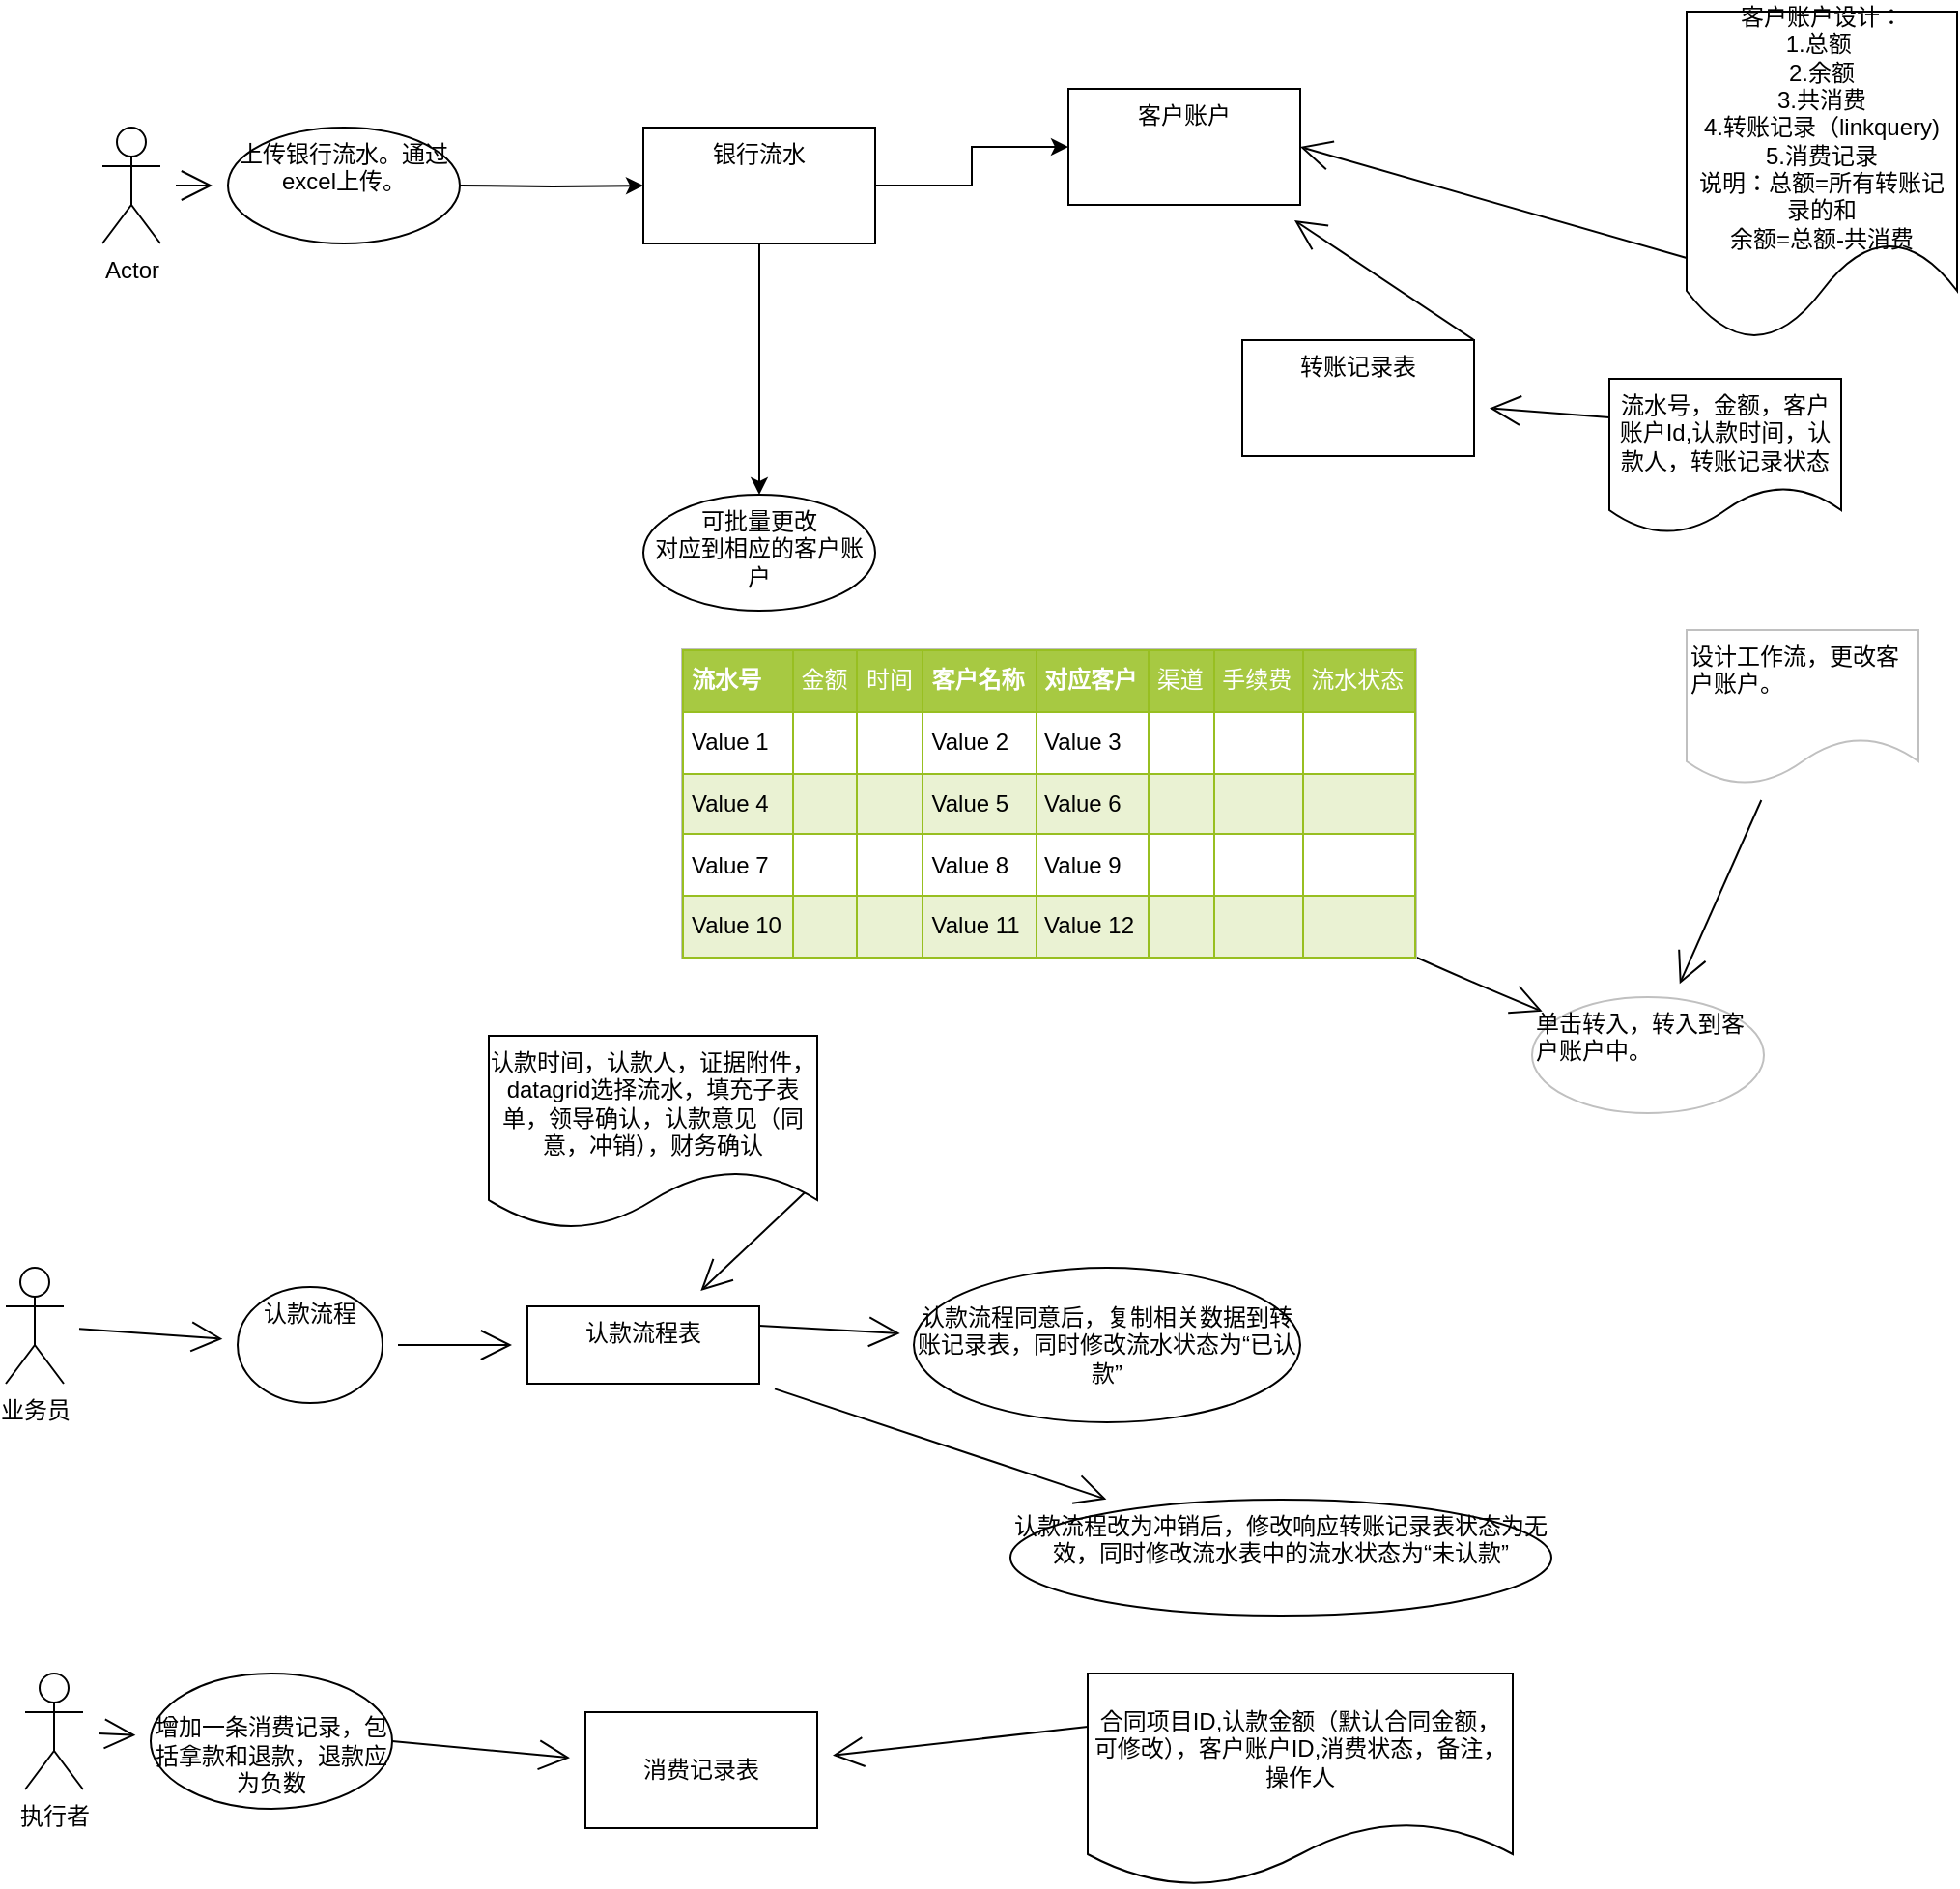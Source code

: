 <mxfile version="15.3.3" type="github">
  <diagram id="i9z5DV8Quiy5ul4YF9sL" name="Page-1">
    <mxGraphModel dx="1221" dy="681" grid="1" gridSize="10" guides="1" tooltips="1" connect="1" arrows="1" fold="1" page="1" pageScale="1" pageWidth="827" pageHeight="1169" math="0" shadow="0">
      <root>
        <mxCell id="0" />
        <mxCell id="1" parent="0" />
        <mxCell id="20aYLW1WKIlqMCxb5FEP-12" value="" style="edgeStyle=none;curved=1;rounded=0;orthogonalLoop=1;jettySize=auto;html=1;endArrow=open;startSize=14;endSize=14;sourcePerimeterSpacing=8;targetPerimeterSpacing=8;" parent="1" source="_qh5CtxLGN5EkOG5CYsD-1" target="20aYLW1WKIlqMCxb5FEP-11" edge="1">
          <mxGeometry relative="1" as="geometry" />
        </mxCell>
        <mxCell id="_qh5CtxLGN5EkOG5CYsD-1" value="Actor" style="shape=umlActor;verticalLabelPosition=bottom;verticalAlign=top;html=1;outlineConnect=0;" parent="1" vertex="1">
          <mxGeometry x="60" y="90" width="30" height="60" as="geometry" />
        </mxCell>
        <mxCell id="_qh5CtxLGN5EkOG5CYsD-5" value="" style="edgeStyle=orthogonalEdgeStyle;rounded=0;orthogonalLoop=1;jettySize=auto;html=1;" parent="1" target="_qh5CtxLGN5EkOG5CYsD-4" edge="1">
          <mxGeometry relative="1" as="geometry">
            <mxPoint x="245" y="120" as="sourcePoint" />
          </mxGeometry>
        </mxCell>
        <mxCell id="_qh5CtxLGN5EkOG5CYsD-7" value="" style="edgeStyle=orthogonalEdgeStyle;rounded=0;orthogonalLoop=1;jettySize=auto;html=1;" parent="1" source="_qh5CtxLGN5EkOG5CYsD-4" target="_qh5CtxLGN5EkOG5CYsD-6" edge="1">
          <mxGeometry relative="1" as="geometry" />
        </mxCell>
        <mxCell id="_qh5CtxLGN5EkOG5CYsD-9" value="" style="edgeStyle=orthogonalEdgeStyle;rounded=0;orthogonalLoop=1;jettySize=auto;html=1;" parent="1" source="_qh5CtxLGN5EkOG5CYsD-4" target="_qh5CtxLGN5EkOG5CYsD-8" edge="1">
          <mxGeometry relative="1" as="geometry" />
        </mxCell>
        <mxCell id="_qh5CtxLGN5EkOG5CYsD-4" value="银行流水" style="whiteSpace=wrap;html=1;verticalAlign=top;" parent="1" vertex="1">
          <mxGeometry x="340" y="90" width="120" height="60" as="geometry" />
        </mxCell>
        <mxCell id="_qh5CtxLGN5EkOG5CYsD-6" value="客户账户" style="whiteSpace=wrap;html=1;verticalAlign=top;" parent="1" vertex="1">
          <mxGeometry x="560" y="70" width="120" height="60" as="geometry" />
        </mxCell>
        <mxCell id="_qh5CtxLGN5EkOG5CYsD-8" value="可批量更改&lt;br&gt;对应到相应的客户账户" style="ellipse;whiteSpace=wrap;html=1;verticalAlign=top;" parent="1" vertex="1">
          <mxGeometry x="340" y="280" width="120" height="60" as="geometry" />
        </mxCell>
        <mxCell id="20aYLW1WKIlqMCxb5FEP-13" style="edgeStyle=none;curved=1;rounded=0;orthogonalLoop=1;jettySize=auto;html=1;exitX=1;exitY=0.75;exitDx=0;exitDy=0;endArrow=open;startSize=14;endSize=14;sourcePerimeterSpacing=8;targetPerimeterSpacing=8;" parent="1" source="20aYLW1WKIlqMCxb5FEP-1" target="20aYLW1WKIlqMCxb5FEP-4" edge="1">
          <mxGeometry relative="1" as="geometry">
            <Array as="points">
              <mxPoint x="570" y="450" />
            </Array>
          </mxGeometry>
        </mxCell>
        <mxCell id="20aYLW1WKIlqMCxb5FEP-1" value="&lt;table border=&quot;1&quot; width=&quot;100%&quot; cellpadding=&quot;4&quot; style=&quot;width: 100% ; height: 100% ; border-collapse: collapse&quot;&gt;&lt;tbody&gt;&lt;tr style=&quot;background-color: #a7c942 ; color: #ffffff ; border: 1px solid #98bf21&quot;&gt;&lt;th align=&quot;left&quot;&gt;流水号&lt;/th&gt;&lt;td&gt;金额&lt;/td&gt;&lt;td&gt;时间&lt;/td&gt;&lt;th align=&quot;left&quot;&gt;客户名称&lt;/th&gt;&lt;th align=&quot;left&quot;&gt;对应客户&lt;/th&gt;&lt;td&gt;渠道&lt;/td&gt;&lt;td&gt;手续费&lt;/td&gt;&lt;td&gt;流水状态&lt;/td&gt;&lt;/tr&gt;&lt;tr style=&quot;border: 1px solid #98bf21&quot;&gt;&lt;td&gt;Value 1&lt;/td&gt;&lt;td&gt;&lt;br&gt;&lt;/td&gt;&lt;td&gt;&lt;br&gt;&lt;/td&gt;&lt;td&gt;Value 2&lt;/td&gt;&lt;td&gt;Value 3&lt;/td&gt;&lt;td&gt;&lt;br&gt;&lt;/td&gt;&lt;td&gt;&lt;br&gt;&lt;/td&gt;&lt;td&gt;&lt;br&gt;&lt;/td&gt;&lt;/tr&gt;&lt;tr style=&quot;background-color: #eaf2d3 ; border: 1px solid #98bf21&quot;&gt;&lt;td&gt;Value 4&lt;/td&gt;&lt;td&gt;&lt;br&gt;&lt;/td&gt;&lt;td&gt;&lt;br&gt;&lt;/td&gt;&lt;td&gt;Value 5&lt;/td&gt;&lt;td&gt;Value 6&lt;/td&gt;&lt;td&gt;&lt;br&gt;&lt;/td&gt;&lt;td&gt;&lt;br&gt;&lt;/td&gt;&lt;td&gt;&lt;br&gt;&lt;/td&gt;&lt;/tr&gt;&lt;tr style=&quot;border: 1px solid #98bf21&quot;&gt;&lt;td&gt;Value 7&lt;/td&gt;&lt;td&gt;&lt;br&gt;&lt;/td&gt;&lt;td&gt;&lt;br&gt;&lt;/td&gt;&lt;td&gt;Value 8&lt;/td&gt;&lt;td&gt;Value 9&lt;/td&gt;&lt;td&gt;&lt;br&gt;&lt;/td&gt;&lt;td&gt;&lt;br&gt;&lt;/td&gt;&lt;td&gt;&lt;br&gt;&lt;/td&gt;&lt;/tr&gt;&lt;tr style=&quot;background-color: #eaf2d3 ; border: 1px solid #98bf21&quot;&gt;&lt;td&gt;Value 10&lt;/td&gt;&lt;td&gt;&lt;br&gt;&lt;/td&gt;&lt;td&gt;&lt;br&gt;&lt;/td&gt;&lt;td&gt;Value 11&lt;/td&gt;&lt;td&gt;Value 12&lt;/td&gt;&lt;td&gt;&lt;br&gt;&lt;/td&gt;&lt;td&gt;&lt;br&gt;&lt;/td&gt;&lt;td&gt;&lt;br&gt;&lt;/td&gt;&lt;/tr&gt;&lt;/tbody&gt;&lt;/table&gt;" style="text;html=1;strokeColor=#c0c0c0;fillColor=#ffffff;overflow=fill;rounded=0;hachureGap=4;pointerEvents=0;" parent="1" vertex="1">
          <mxGeometry x="360" y="360" width="380" height="160" as="geometry" />
        </mxCell>
        <mxCell id="20aYLW1WKIlqMCxb5FEP-5" value="" style="edgeStyle=none;curved=1;rounded=0;orthogonalLoop=1;jettySize=auto;html=1;endArrow=open;startSize=14;endSize=14;sourcePerimeterSpacing=8;targetPerimeterSpacing=8;" parent="1" source="20aYLW1WKIlqMCxb5FEP-2" target="20aYLW1WKIlqMCxb5FEP-4" edge="1">
          <mxGeometry relative="1" as="geometry" />
        </mxCell>
        <mxCell id="20aYLW1WKIlqMCxb5FEP-2" value="&lt;span&gt;设计工作流，更改客户账户。&lt;/span&gt;" style="shape=document;whiteSpace=wrap;html=1;boundedLbl=1;rounded=0;align=left;verticalAlign=top;strokeColor=#c0c0c0;hachureGap=4;" parent="1" vertex="1">
          <mxGeometry x="880" y="350" width="120" height="80" as="geometry" />
        </mxCell>
        <mxCell id="20aYLW1WKIlqMCxb5FEP-4" value="单击转入，转入到客户账户中。" style="ellipse;whiteSpace=wrap;html=1;rounded=0;align=left;verticalAlign=top;strokeColor=#c0c0c0;hachureGap=4;" parent="1" vertex="1">
          <mxGeometry x="800" y="540" width="120" height="60" as="geometry" />
        </mxCell>
        <mxCell id="20aYLW1WKIlqMCxb5FEP-11" value="&lt;span&gt;上传银行流水。通过excel上传。&lt;/span&gt;" style="ellipse;whiteSpace=wrap;html=1;verticalAlign=top;" parent="1" vertex="1">
          <mxGeometry x="125" y="90" width="120" height="60" as="geometry" />
        </mxCell>
        <mxCell id="20aYLW1WKIlqMCxb5FEP-21" style="edgeStyle=none;curved=1;rounded=0;orthogonalLoop=1;jettySize=auto;html=1;exitX=0;exitY=0.75;exitDx=0;exitDy=0;entryX=1;entryY=0.5;entryDx=0;entryDy=0;endArrow=open;startSize=14;endSize=14;sourcePerimeterSpacing=8;targetPerimeterSpacing=8;" parent="1" source="20aYLW1WKIlqMCxb5FEP-20" target="_qh5CtxLGN5EkOG5CYsD-6" edge="1">
          <mxGeometry relative="1" as="geometry" />
        </mxCell>
        <mxCell id="20aYLW1WKIlqMCxb5FEP-20" value="客户账户设计：&lt;br&gt;1.总额&amp;nbsp; &lt;br&gt;2.余额&lt;br&gt;3.共消费&lt;br&gt;4.转账记录（linkquery)&lt;br&gt;5.消费记录&lt;br&gt;说明：总额=所有转账记录的和&lt;br&gt;余额=总额-共消费" style="shape=document;whiteSpace=wrap;html=1;boundedLbl=1;hachureGap=4;pointerEvents=0;" parent="1" vertex="1">
          <mxGeometry x="880" y="30" width="140" height="170" as="geometry" />
        </mxCell>
        <mxCell id="EWIhEaEtXWLnVECfUyCJ-3" value="" style="edgeStyle=none;curved=1;rounded=0;orthogonalLoop=1;jettySize=auto;html=1;endArrow=open;startSize=14;endSize=14;sourcePerimeterSpacing=8;targetPerimeterSpacing=8;" edge="1" parent="1" source="EWIhEaEtXWLnVECfUyCJ-1" target="EWIhEaEtXWLnVECfUyCJ-2">
          <mxGeometry relative="1" as="geometry" />
        </mxCell>
        <mxCell id="EWIhEaEtXWLnVECfUyCJ-1" value="业务员" style="shape=umlActor;verticalLabelPosition=bottom;verticalAlign=top;html=1;outlineConnect=0;hachureGap=4;pointerEvents=0;" vertex="1" parent="1">
          <mxGeometry x="10" y="680" width="30" height="60" as="geometry" />
        </mxCell>
        <mxCell id="EWIhEaEtXWLnVECfUyCJ-5" value="" style="edgeStyle=none;curved=1;rounded=0;orthogonalLoop=1;jettySize=auto;html=1;endArrow=open;startSize=14;endSize=14;sourcePerimeterSpacing=8;targetPerimeterSpacing=8;" edge="1" parent="1" source="EWIhEaEtXWLnVECfUyCJ-2" target="EWIhEaEtXWLnVECfUyCJ-4">
          <mxGeometry relative="1" as="geometry" />
        </mxCell>
        <mxCell id="EWIhEaEtXWLnVECfUyCJ-2" value="认款流程" style="ellipse;whiteSpace=wrap;html=1;verticalAlign=top;hachureGap=4;" vertex="1" parent="1">
          <mxGeometry x="130" y="690" width="75" height="60" as="geometry" />
        </mxCell>
        <mxCell id="EWIhEaEtXWLnVECfUyCJ-15" style="edgeStyle=none;curved=1;rounded=0;orthogonalLoop=1;jettySize=auto;html=1;exitX=1;exitY=0.25;exitDx=0;exitDy=0;endArrow=open;startSize=14;endSize=14;sourcePerimeterSpacing=8;targetPerimeterSpacing=8;" edge="1" parent="1" source="EWIhEaEtXWLnVECfUyCJ-4" target="EWIhEaEtXWLnVECfUyCJ-14">
          <mxGeometry relative="1" as="geometry" />
        </mxCell>
        <mxCell id="EWIhEaEtXWLnVECfUyCJ-22" value="" style="edgeStyle=none;curved=1;rounded=0;orthogonalLoop=1;jettySize=auto;html=1;endArrow=open;startSize=14;endSize=14;sourcePerimeterSpacing=8;targetPerimeterSpacing=8;" edge="1" parent="1" source="EWIhEaEtXWLnVECfUyCJ-4" target="EWIhEaEtXWLnVECfUyCJ-21">
          <mxGeometry relative="1" as="geometry" />
        </mxCell>
        <mxCell id="EWIhEaEtXWLnVECfUyCJ-4" value="认款流程表" style="whiteSpace=wrap;html=1;verticalAlign=top;hachureGap=4;" vertex="1" parent="1">
          <mxGeometry x="280" y="700" width="120" height="40" as="geometry" />
        </mxCell>
        <mxCell id="EWIhEaEtXWLnVECfUyCJ-8" style="edgeStyle=none;curved=1;rounded=0;orthogonalLoop=1;jettySize=auto;html=1;exitX=1;exitY=0.75;exitDx=0;exitDy=0;endArrow=open;startSize=14;endSize=14;sourcePerimeterSpacing=8;targetPerimeterSpacing=8;" edge="1" parent="1" source="EWIhEaEtXWLnVECfUyCJ-7" target="EWIhEaEtXWLnVECfUyCJ-4">
          <mxGeometry relative="1" as="geometry" />
        </mxCell>
        <mxCell id="EWIhEaEtXWLnVECfUyCJ-7" value="认款时间，认款人，证据附件，datagrid选择流水，填充子表单，领导确认，认款意见（同意，冲销），财务确认" style="shape=document;whiteSpace=wrap;html=1;boundedLbl=1;hachureGap=4;pointerEvents=0;" vertex="1" parent="1">
          <mxGeometry x="260" y="560" width="170" height="100" as="geometry" />
        </mxCell>
        <mxCell id="EWIhEaEtXWLnVECfUyCJ-12" style="edgeStyle=none;curved=1;rounded=0;orthogonalLoop=1;jettySize=auto;html=1;exitX=1;exitY=0;exitDx=0;exitDy=0;endArrow=open;startSize=14;endSize=14;sourcePerimeterSpacing=8;targetPerimeterSpacing=8;" edge="1" parent="1" source="EWIhEaEtXWLnVECfUyCJ-10" target="_qh5CtxLGN5EkOG5CYsD-6">
          <mxGeometry relative="1" as="geometry" />
        </mxCell>
        <mxCell id="EWIhEaEtXWLnVECfUyCJ-10" value="转账记录表" style="whiteSpace=wrap;html=1;verticalAlign=top;" vertex="1" parent="1">
          <mxGeometry x="650" y="200" width="120" height="60" as="geometry" />
        </mxCell>
        <mxCell id="EWIhEaEtXWLnVECfUyCJ-17" style="edgeStyle=none;curved=1;rounded=0;orthogonalLoop=1;jettySize=auto;html=1;exitX=0;exitY=0.25;exitDx=0;exitDy=0;endArrow=open;startSize=14;endSize=14;sourcePerimeterSpacing=8;targetPerimeterSpacing=8;" edge="1" parent="1" source="EWIhEaEtXWLnVECfUyCJ-13" target="EWIhEaEtXWLnVECfUyCJ-10">
          <mxGeometry relative="1" as="geometry" />
        </mxCell>
        <mxCell id="EWIhEaEtXWLnVECfUyCJ-13" value="流水号，金额，客户账户Id,认款时间，认款人，转账记录状态" style="shape=document;whiteSpace=wrap;html=1;boundedLbl=1;hachureGap=4;pointerEvents=0;" vertex="1" parent="1">
          <mxGeometry x="840" y="220" width="120" height="80" as="geometry" />
        </mxCell>
        <mxCell id="EWIhEaEtXWLnVECfUyCJ-14" value="认款流程同意后，复制相关数据到转账记录表，同时修改流水状态为“已认款”" style="ellipse;whiteSpace=wrap;html=1;hachureGap=4;pointerEvents=0;" vertex="1" parent="1">
          <mxGeometry x="480" y="680" width="200" height="80" as="geometry" />
        </mxCell>
        <mxCell id="EWIhEaEtXWLnVECfUyCJ-21" value="&lt;span&gt;认款流程改为冲销后，修改响应转账记录表状态为无效，同时修改流水表中的流水状态为“未认款”&lt;/span&gt;" style="ellipse;whiteSpace=wrap;html=1;verticalAlign=top;hachureGap=4;" vertex="1" parent="1">
          <mxGeometry x="530" y="800" width="280" height="60" as="geometry" />
        </mxCell>
        <mxCell id="EWIhEaEtXWLnVECfUyCJ-23" value="消费记录表" style="rounded=0;whiteSpace=wrap;html=1;hachureGap=4;pointerEvents=0;" vertex="1" parent="1">
          <mxGeometry x="310" y="910" width="120" height="60" as="geometry" />
        </mxCell>
        <mxCell id="EWIhEaEtXWLnVECfUyCJ-27" value="" style="edgeStyle=none;curved=1;rounded=0;orthogonalLoop=1;jettySize=auto;html=1;endArrow=open;startSize=14;endSize=14;sourcePerimeterSpacing=8;targetPerimeterSpacing=8;" edge="1" parent="1" source="EWIhEaEtXWLnVECfUyCJ-24" target="EWIhEaEtXWLnVECfUyCJ-26">
          <mxGeometry relative="1" as="geometry" />
        </mxCell>
        <mxCell id="EWIhEaEtXWLnVECfUyCJ-24" value="执行者" style="shape=umlActor;verticalLabelPosition=bottom;verticalAlign=top;html=1;outlineConnect=0;hachureGap=4;pointerEvents=0;" vertex="1" parent="1">
          <mxGeometry x="20" y="890" width="30" height="60" as="geometry" />
        </mxCell>
        <mxCell id="EWIhEaEtXWLnVECfUyCJ-29" style="edgeStyle=none;curved=1;rounded=0;orthogonalLoop=1;jettySize=auto;html=1;exitX=1;exitY=0.5;exitDx=0;exitDy=0;endArrow=open;startSize=14;endSize=14;sourcePerimeterSpacing=8;targetPerimeterSpacing=8;" edge="1" parent="1" source="EWIhEaEtXWLnVECfUyCJ-26" target="EWIhEaEtXWLnVECfUyCJ-23">
          <mxGeometry relative="1" as="geometry" />
        </mxCell>
        <mxCell id="EWIhEaEtXWLnVECfUyCJ-26" value="&lt;br&gt;增加一条消费记录，包括拿款和退款，退款应为负数" style="ellipse;whiteSpace=wrap;html=1;verticalAlign=top;hachureGap=4;" vertex="1" parent="1">
          <mxGeometry x="85" y="890" width="125" height="70" as="geometry" />
        </mxCell>
        <mxCell id="EWIhEaEtXWLnVECfUyCJ-30" style="edgeStyle=none;curved=1;rounded=0;orthogonalLoop=1;jettySize=auto;html=1;exitX=0;exitY=0.25;exitDx=0;exitDy=0;endArrow=open;startSize=14;endSize=14;sourcePerimeterSpacing=8;targetPerimeterSpacing=8;" edge="1" parent="1" source="EWIhEaEtXWLnVECfUyCJ-28" target="EWIhEaEtXWLnVECfUyCJ-23">
          <mxGeometry relative="1" as="geometry" />
        </mxCell>
        <mxCell id="EWIhEaEtXWLnVECfUyCJ-28" value="合同项目ID,认款金额（默认合同金额，可修改），客户账户ID,消费状态，备注，操作人" style="shape=document;whiteSpace=wrap;html=1;boundedLbl=1;hachureGap=4;pointerEvents=0;" vertex="1" parent="1">
          <mxGeometry x="570" y="890" width="220" height="110" as="geometry" />
        </mxCell>
      </root>
    </mxGraphModel>
  </diagram>
</mxfile>
